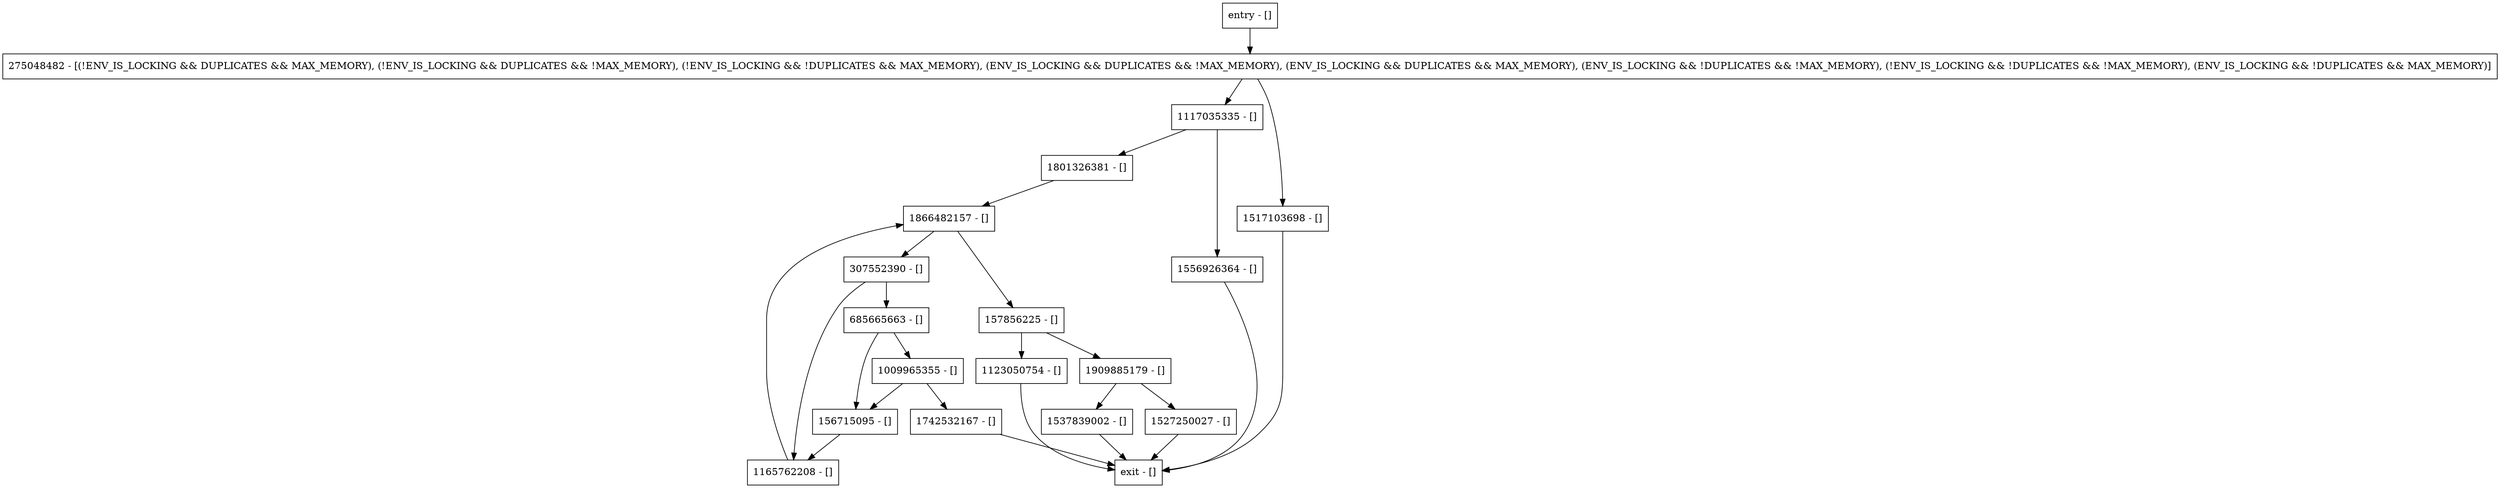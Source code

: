 digraph compact {
node [shape=record];
1117035335 [label="1117035335 - []"];
275048482 [label="275048482 - [(!ENV_IS_LOCKING && DUPLICATES && MAX_MEMORY), (!ENV_IS_LOCKING && DUPLICATES && !MAX_MEMORY), (!ENV_IS_LOCKING && !DUPLICATES && MAX_MEMORY), (ENV_IS_LOCKING && DUPLICATES && !MAX_MEMORY), (ENV_IS_LOCKING && DUPLICATES && MAX_MEMORY), (ENV_IS_LOCKING && !DUPLICATES && !MAX_MEMORY), (!ENV_IS_LOCKING && !DUPLICATES && !MAX_MEMORY), (ENV_IS_LOCKING && !DUPLICATES && MAX_MEMORY)]"];
685665663 [label="685665663 - []"];
1123050754 [label="1123050754 - []"];
1517103698 [label="1517103698 - []"];
1909885179 [label="1909885179 - []"];
1801326381 [label="1801326381 - []"];
1742532167 [label="1742532167 - []"];
157856225 [label="157856225 - []"];
156715095 [label="156715095 - []"];
1527250027 [label="1527250027 - []"];
entry [label="entry - []"];
exit [label="exit - []"];
1866482157 [label="1866482157 - []"];
307552390 [label="307552390 - []"];
1009965355 [label="1009965355 - []"];
1537839002 [label="1537839002 - []"];
1165762208 [label="1165762208 - []"];
1556926364 [label="1556926364 - []"];
entry;
exit;
1117035335 -> 1801326381;
1117035335 -> 1556926364;
275048482 -> 1117035335;
275048482 -> 1517103698;
685665663 -> 1009965355;
685665663 -> 156715095;
1123050754 -> exit;
1517103698 -> exit;
1909885179 -> 1537839002;
1909885179 -> 1527250027;
1801326381 -> 1866482157;
1742532167 -> exit;
157856225 -> 1123050754;
157856225 -> 1909885179;
156715095 -> 1165762208;
1527250027 -> exit;
entry -> 275048482;
1866482157 -> 307552390;
1866482157 -> 157856225;
307552390 -> 685665663;
307552390 -> 1165762208;
1009965355 -> 1742532167;
1009965355 -> 156715095;
1537839002 -> exit;
1165762208 -> 1866482157;
1556926364 -> exit;
}
